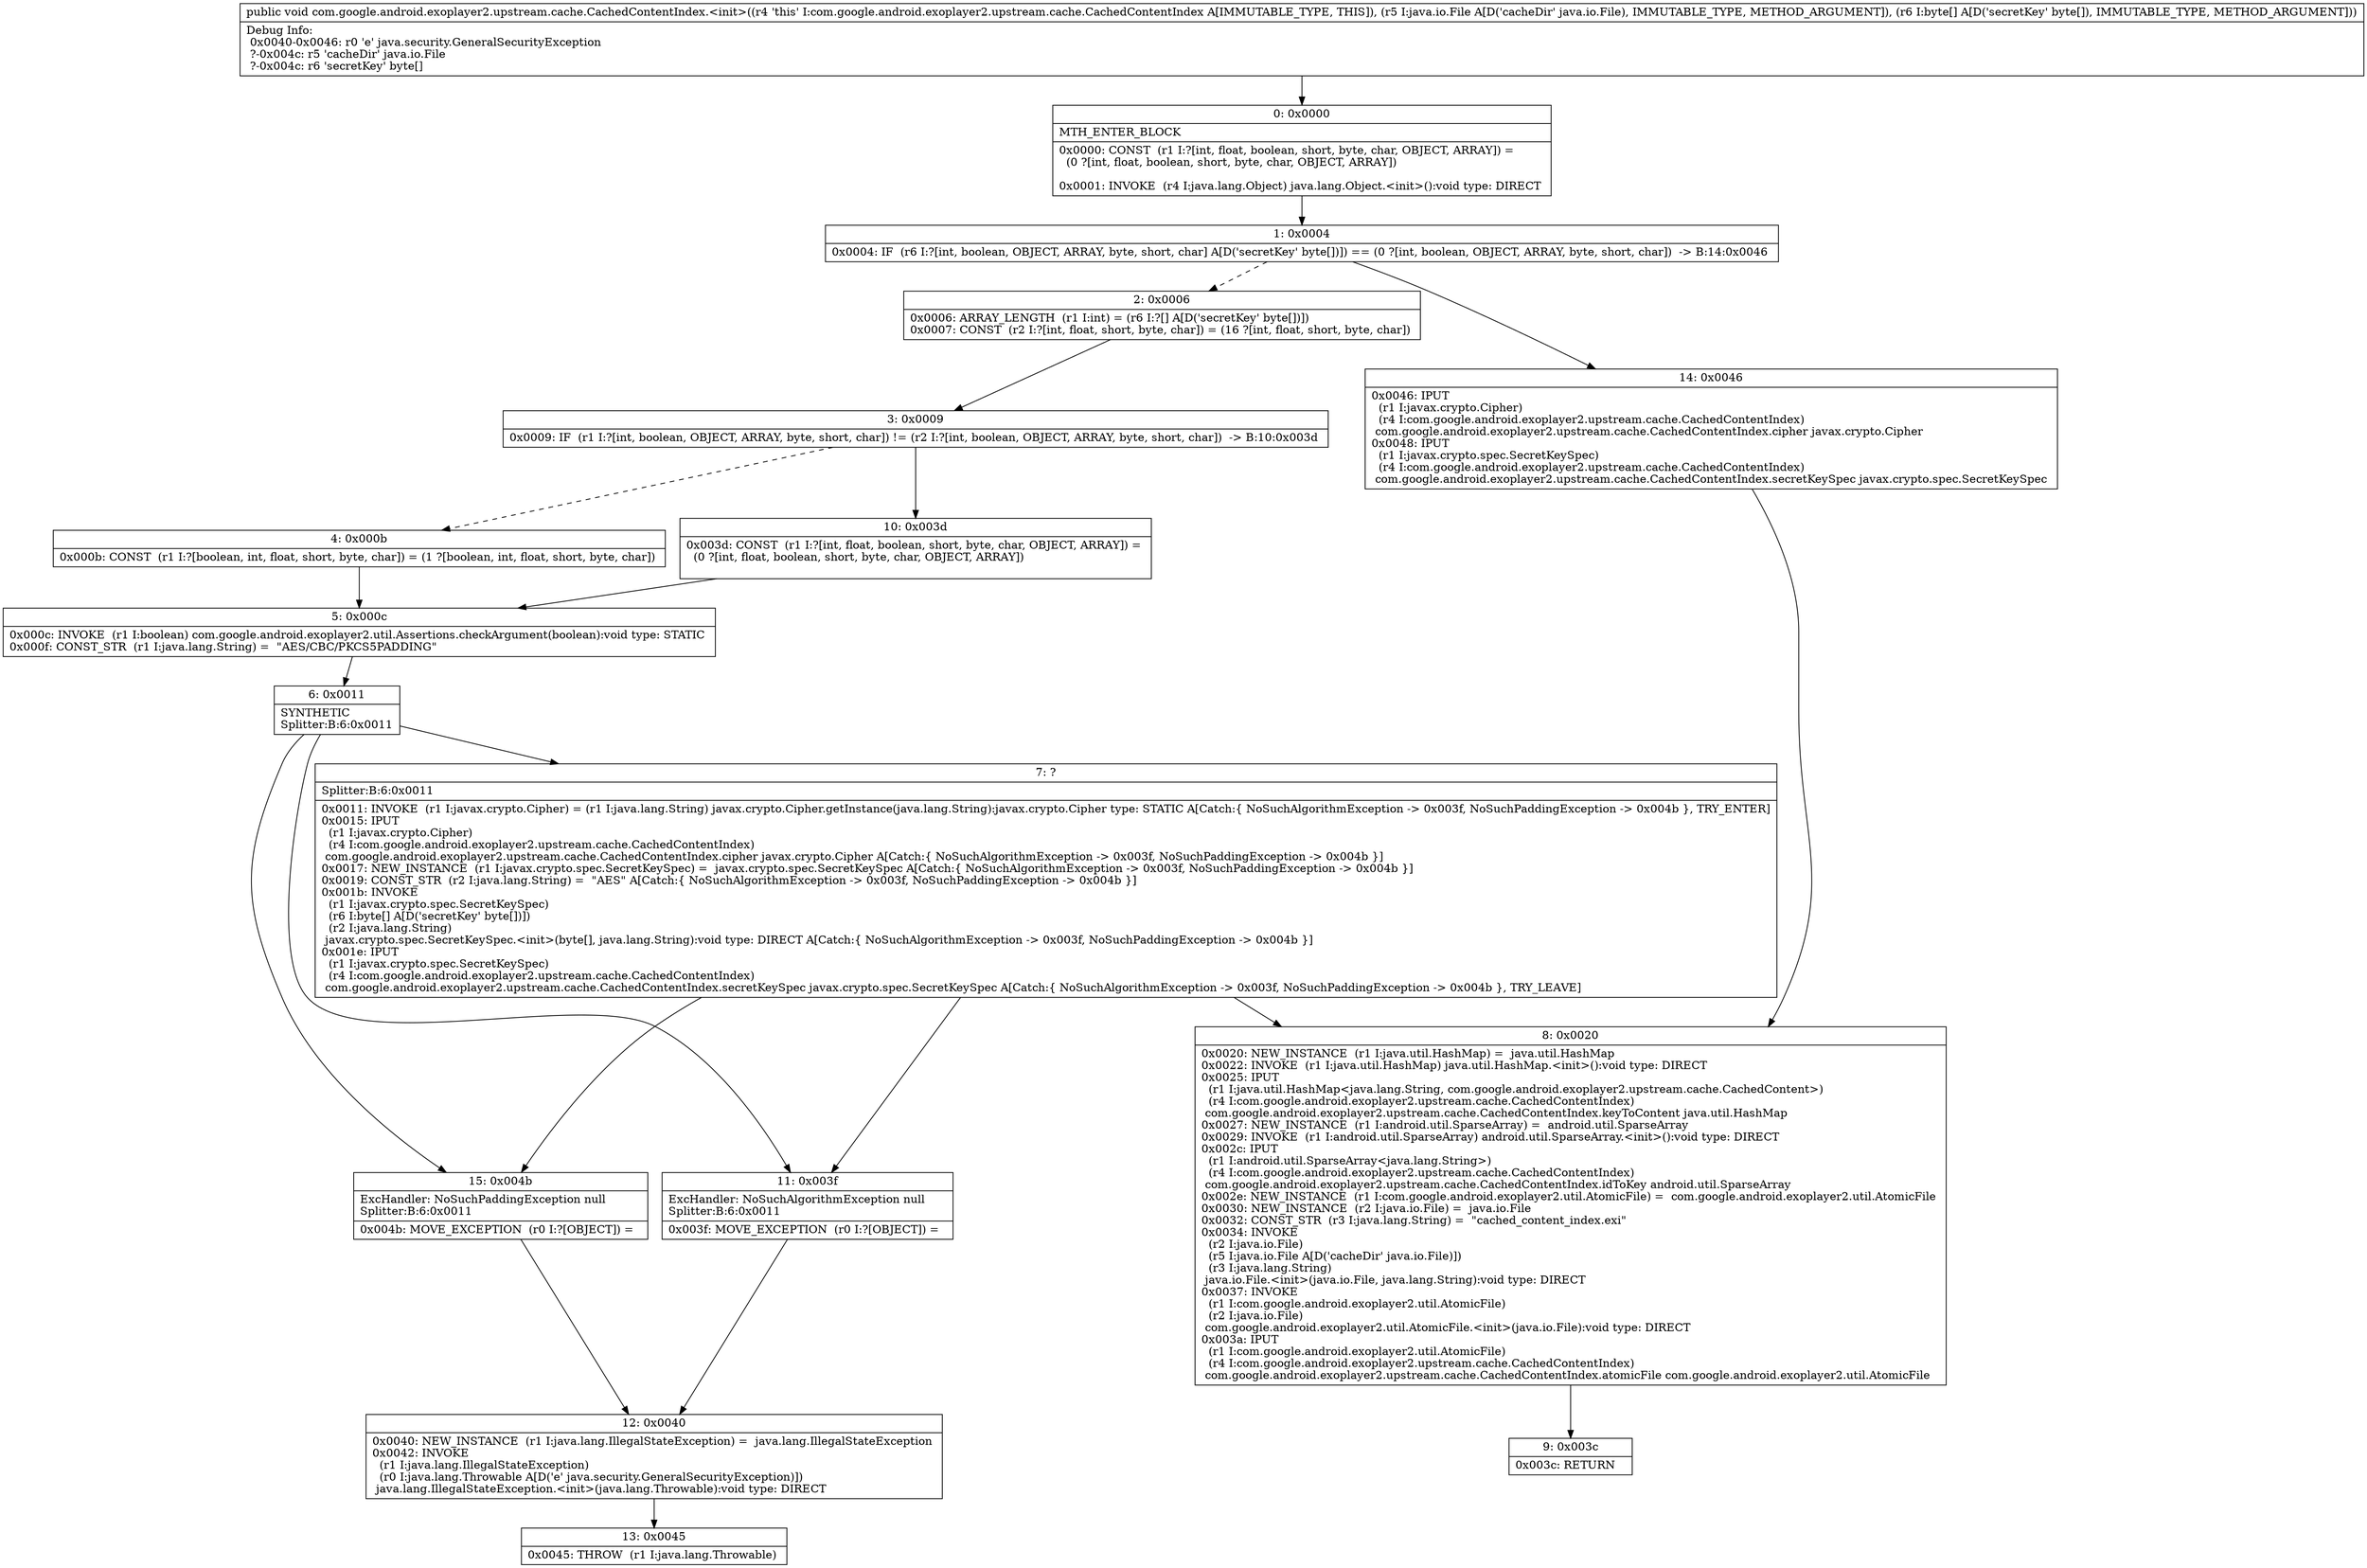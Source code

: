 digraph "CFG forcom.google.android.exoplayer2.upstream.cache.CachedContentIndex.\<init\>(Ljava\/io\/File;[B)V" {
Node_0 [shape=record,label="{0\:\ 0x0000|MTH_ENTER_BLOCK\l|0x0000: CONST  (r1 I:?[int, float, boolean, short, byte, char, OBJECT, ARRAY]) = \l  (0 ?[int, float, boolean, short, byte, char, OBJECT, ARRAY])\l \l0x0001: INVOKE  (r4 I:java.lang.Object) java.lang.Object.\<init\>():void type: DIRECT \l}"];
Node_1 [shape=record,label="{1\:\ 0x0004|0x0004: IF  (r6 I:?[int, boolean, OBJECT, ARRAY, byte, short, char] A[D('secretKey' byte[])]) == (0 ?[int, boolean, OBJECT, ARRAY, byte, short, char])  \-\> B:14:0x0046 \l}"];
Node_2 [shape=record,label="{2\:\ 0x0006|0x0006: ARRAY_LENGTH  (r1 I:int) = (r6 I:?[] A[D('secretKey' byte[])]) \l0x0007: CONST  (r2 I:?[int, float, short, byte, char]) = (16 ?[int, float, short, byte, char]) \l}"];
Node_3 [shape=record,label="{3\:\ 0x0009|0x0009: IF  (r1 I:?[int, boolean, OBJECT, ARRAY, byte, short, char]) != (r2 I:?[int, boolean, OBJECT, ARRAY, byte, short, char])  \-\> B:10:0x003d \l}"];
Node_4 [shape=record,label="{4\:\ 0x000b|0x000b: CONST  (r1 I:?[boolean, int, float, short, byte, char]) = (1 ?[boolean, int, float, short, byte, char]) \l}"];
Node_5 [shape=record,label="{5\:\ 0x000c|0x000c: INVOKE  (r1 I:boolean) com.google.android.exoplayer2.util.Assertions.checkArgument(boolean):void type: STATIC \l0x000f: CONST_STR  (r1 I:java.lang.String) =  \"AES\/CBC\/PKCS5PADDING\" \l}"];
Node_6 [shape=record,label="{6\:\ 0x0011|SYNTHETIC\lSplitter:B:6:0x0011\l}"];
Node_7 [shape=record,label="{7\:\ ?|Splitter:B:6:0x0011\l|0x0011: INVOKE  (r1 I:javax.crypto.Cipher) = (r1 I:java.lang.String) javax.crypto.Cipher.getInstance(java.lang.String):javax.crypto.Cipher type: STATIC A[Catch:\{ NoSuchAlgorithmException \-\> 0x003f, NoSuchPaddingException \-\> 0x004b \}, TRY_ENTER]\l0x0015: IPUT  \l  (r1 I:javax.crypto.Cipher)\l  (r4 I:com.google.android.exoplayer2.upstream.cache.CachedContentIndex)\l com.google.android.exoplayer2.upstream.cache.CachedContentIndex.cipher javax.crypto.Cipher A[Catch:\{ NoSuchAlgorithmException \-\> 0x003f, NoSuchPaddingException \-\> 0x004b \}]\l0x0017: NEW_INSTANCE  (r1 I:javax.crypto.spec.SecretKeySpec) =  javax.crypto.spec.SecretKeySpec A[Catch:\{ NoSuchAlgorithmException \-\> 0x003f, NoSuchPaddingException \-\> 0x004b \}]\l0x0019: CONST_STR  (r2 I:java.lang.String) =  \"AES\" A[Catch:\{ NoSuchAlgorithmException \-\> 0x003f, NoSuchPaddingException \-\> 0x004b \}]\l0x001b: INVOKE  \l  (r1 I:javax.crypto.spec.SecretKeySpec)\l  (r6 I:byte[] A[D('secretKey' byte[])])\l  (r2 I:java.lang.String)\l javax.crypto.spec.SecretKeySpec.\<init\>(byte[], java.lang.String):void type: DIRECT A[Catch:\{ NoSuchAlgorithmException \-\> 0x003f, NoSuchPaddingException \-\> 0x004b \}]\l0x001e: IPUT  \l  (r1 I:javax.crypto.spec.SecretKeySpec)\l  (r4 I:com.google.android.exoplayer2.upstream.cache.CachedContentIndex)\l com.google.android.exoplayer2.upstream.cache.CachedContentIndex.secretKeySpec javax.crypto.spec.SecretKeySpec A[Catch:\{ NoSuchAlgorithmException \-\> 0x003f, NoSuchPaddingException \-\> 0x004b \}, TRY_LEAVE]\l}"];
Node_8 [shape=record,label="{8\:\ 0x0020|0x0020: NEW_INSTANCE  (r1 I:java.util.HashMap) =  java.util.HashMap \l0x0022: INVOKE  (r1 I:java.util.HashMap) java.util.HashMap.\<init\>():void type: DIRECT \l0x0025: IPUT  \l  (r1 I:java.util.HashMap\<java.lang.String, com.google.android.exoplayer2.upstream.cache.CachedContent\>)\l  (r4 I:com.google.android.exoplayer2.upstream.cache.CachedContentIndex)\l com.google.android.exoplayer2.upstream.cache.CachedContentIndex.keyToContent java.util.HashMap \l0x0027: NEW_INSTANCE  (r1 I:android.util.SparseArray) =  android.util.SparseArray \l0x0029: INVOKE  (r1 I:android.util.SparseArray) android.util.SparseArray.\<init\>():void type: DIRECT \l0x002c: IPUT  \l  (r1 I:android.util.SparseArray\<java.lang.String\>)\l  (r4 I:com.google.android.exoplayer2.upstream.cache.CachedContentIndex)\l com.google.android.exoplayer2.upstream.cache.CachedContentIndex.idToKey android.util.SparseArray \l0x002e: NEW_INSTANCE  (r1 I:com.google.android.exoplayer2.util.AtomicFile) =  com.google.android.exoplayer2.util.AtomicFile \l0x0030: NEW_INSTANCE  (r2 I:java.io.File) =  java.io.File \l0x0032: CONST_STR  (r3 I:java.lang.String) =  \"cached_content_index.exi\" \l0x0034: INVOKE  \l  (r2 I:java.io.File)\l  (r5 I:java.io.File A[D('cacheDir' java.io.File)])\l  (r3 I:java.lang.String)\l java.io.File.\<init\>(java.io.File, java.lang.String):void type: DIRECT \l0x0037: INVOKE  \l  (r1 I:com.google.android.exoplayer2.util.AtomicFile)\l  (r2 I:java.io.File)\l com.google.android.exoplayer2.util.AtomicFile.\<init\>(java.io.File):void type: DIRECT \l0x003a: IPUT  \l  (r1 I:com.google.android.exoplayer2.util.AtomicFile)\l  (r4 I:com.google.android.exoplayer2.upstream.cache.CachedContentIndex)\l com.google.android.exoplayer2.upstream.cache.CachedContentIndex.atomicFile com.google.android.exoplayer2.util.AtomicFile \l}"];
Node_9 [shape=record,label="{9\:\ 0x003c|0x003c: RETURN   \l}"];
Node_10 [shape=record,label="{10\:\ 0x003d|0x003d: CONST  (r1 I:?[int, float, boolean, short, byte, char, OBJECT, ARRAY]) = \l  (0 ?[int, float, boolean, short, byte, char, OBJECT, ARRAY])\l \l}"];
Node_11 [shape=record,label="{11\:\ 0x003f|ExcHandler: NoSuchAlgorithmException null\lSplitter:B:6:0x0011\l|0x003f: MOVE_EXCEPTION  (r0 I:?[OBJECT]) =  \l}"];
Node_12 [shape=record,label="{12\:\ 0x0040|0x0040: NEW_INSTANCE  (r1 I:java.lang.IllegalStateException) =  java.lang.IllegalStateException \l0x0042: INVOKE  \l  (r1 I:java.lang.IllegalStateException)\l  (r0 I:java.lang.Throwable A[D('e' java.security.GeneralSecurityException)])\l java.lang.IllegalStateException.\<init\>(java.lang.Throwable):void type: DIRECT \l}"];
Node_13 [shape=record,label="{13\:\ 0x0045|0x0045: THROW  (r1 I:java.lang.Throwable) \l}"];
Node_14 [shape=record,label="{14\:\ 0x0046|0x0046: IPUT  \l  (r1 I:javax.crypto.Cipher)\l  (r4 I:com.google.android.exoplayer2.upstream.cache.CachedContentIndex)\l com.google.android.exoplayer2.upstream.cache.CachedContentIndex.cipher javax.crypto.Cipher \l0x0048: IPUT  \l  (r1 I:javax.crypto.spec.SecretKeySpec)\l  (r4 I:com.google.android.exoplayer2.upstream.cache.CachedContentIndex)\l com.google.android.exoplayer2.upstream.cache.CachedContentIndex.secretKeySpec javax.crypto.spec.SecretKeySpec \l}"];
Node_15 [shape=record,label="{15\:\ 0x004b|ExcHandler: NoSuchPaddingException null\lSplitter:B:6:0x0011\l|0x004b: MOVE_EXCEPTION  (r0 I:?[OBJECT]) =  \l}"];
MethodNode[shape=record,label="{public void com.google.android.exoplayer2.upstream.cache.CachedContentIndex.\<init\>((r4 'this' I:com.google.android.exoplayer2.upstream.cache.CachedContentIndex A[IMMUTABLE_TYPE, THIS]), (r5 I:java.io.File A[D('cacheDir' java.io.File), IMMUTABLE_TYPE, METHOD_ARGUMENT]), (r6 I:byte[] A[D('secretKey' byte[]), IMMUTABLE_TYPE, METHOD_ARGUMENT]))  | Debug Info:\l  0x0040\-0x0046: r0 'e' java.security.GeneralSecurityException\l  ?\-0x004c: r5 'cacheDir' java.io.File\l  ?\-0x004c: r6 'secretKey' byte[]\l}"];
MethodNode -> Node_0;
Node_0 -> Node_1;
Node_1 -> Node_2[style=dashed];
Node_1 -> Node_14;
Node_2 -> Node_3;
Node_3 -> Node_4[style=dashed];
Node_3 -> Node_10;
Node_4 -> Node_5;
Node_5 -> Node_6;
Node_6 -> Node_7;
Node_6 -> Node_11;
Node_6 -> Node_15;
Node_7 -> Node_8;
Node_7 -> Node_11;
Node_7 -> Node_15;
Node_8 -> Node_9;
Node_10 -> Node_5;
Node_11 -> Node_12;
Node_12 -> Node_13;
Node_14 -> Node_8;
Node_15 -> Node_12;
}

